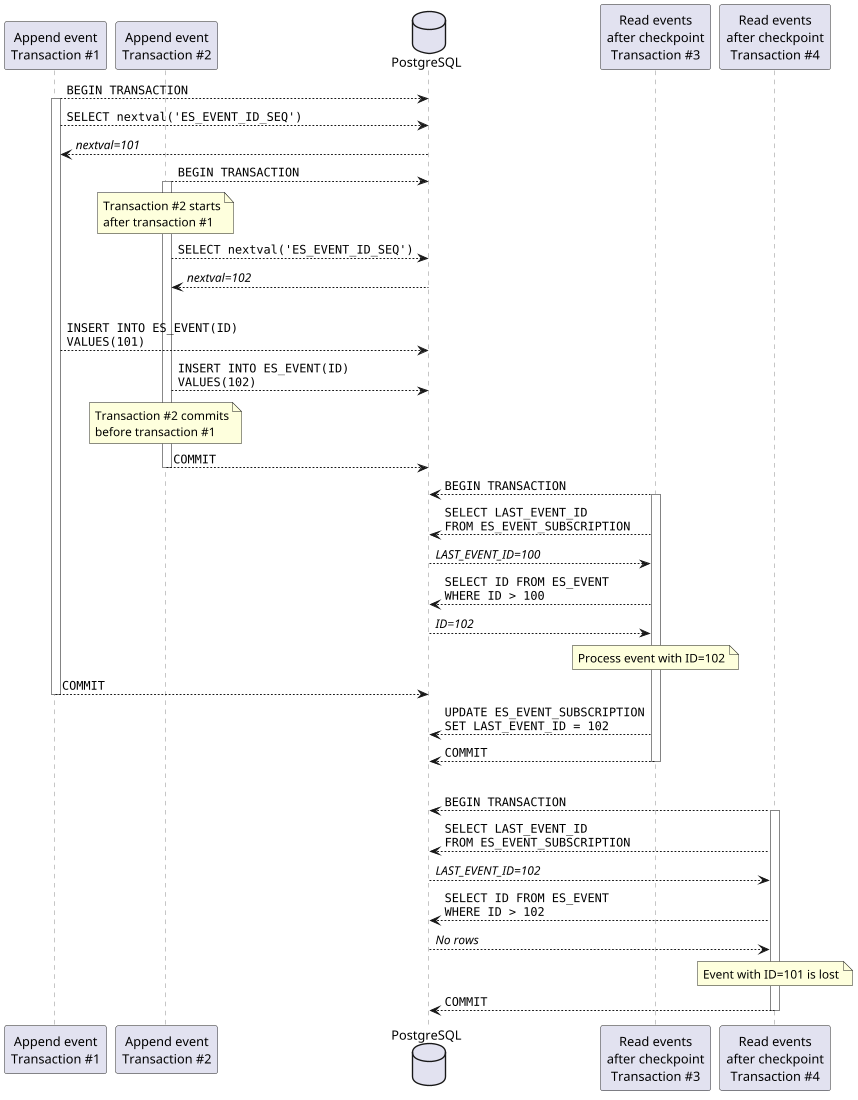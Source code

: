 @startuml

scale max 1024 width
scale max 1100 height

skinparam sequence {
  LifeLineBorderColor Grey
'  LifeLineBackgroundColor LightGrey
}

participant "Append event\nTransaction #1" as tx1
participant "Append event\nTransaction #2" as tx2
database "PostgreSQL" as db
participant "Read events\nafter checkpoint\nTransaction #3" as tx3
participant "Read events\nafter checkpoint\nTransaction #4" as tx4

tx1 --> db: ""BEGIN TRANSACTION""
activate tx1
tx1 --> db: ""SELECT nextval('ES_EVENT_ID_SEQ')""
db --> tx1: //nextval=101//
tx2 --> db: ""BEGIN TRANSACTION""
activate tx2
note over tx2: Transaction #2 starts\nafter transaction #1
tx2 --> db: ""SELECT nextval('ES_EVENT_ID_SEQ')""
db --> tx2: //nextval=102//
|||
tx1 --> db: ""INSERT INTO ES_EVENT(ID)""\n""VALUES(101)""
tx2 --> db: ""INSERT INTO ES_EVENT(ID)""\n""VALUES(102)""
note over tx2: Transaction #2 commits\nbefore transaction #1
tx2 --> db: ""COMMIT""
deactivate tx2
tx3 --> db: ""BEGIN TRANSACTION""
activate tx3
tx3 --> db: ""SELECT LAST_EVENT_ID""\n""FROM ES_EVENT_SUBSCRIPTION""
db --> tx3: //LAST_EVENT_ID=100//
tx3 --> db: ""SELECT ID FROM ES_EVENT""\n""WHERE ID > 100""
db --> tx3: //ID=102//
note over tx3: Process event with ID=102
tx1 --> db: ""COMMIT""
deactivate tx1
tx3 --> db: ""UPDATE ES_EVENT_SUBSCRIPTION""\n""SET LAST_EVENT_ID = 102""
tx3 --> db: ""COMMIT""
deactivate tx3
|||
tx4 --> db: ""BEGIN TRANSACTION""
activate tx4
tx4 --> db: ""SELECT LAST_EVENT_ID""\n""FROM ES_EVENT_SUBSCRIPTION""
db --> tx4: //LAST_EVENT_ID=102//
tx4 --> db: ""SELECT ID FROM ES_EVENT""\n""WHERE ID > 102""
db --> tx4: //No rows//
note over tx4: Event with ID=101 is lost
tx4 --> db: ""COMMIT""
deactivate tx4

@enduml
